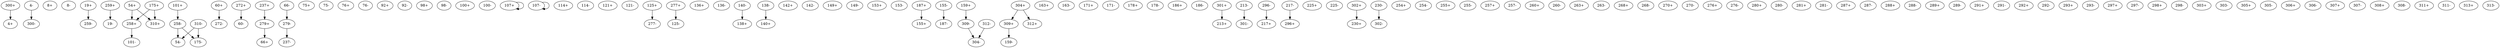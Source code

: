 digraph adj {
graph [k=45]
edge [d=-44]
"4+" [l=50 C=47]
"4-" [l=50 C=47]
"8+" [l=112 C=382]
"8-" [l=112 C=382]
"19+" [l=149 C=406]
"19-" [l=149 C=406]
"54+" [l=71 C=208]
"54-" [l=71 C=208]
"60+" [l=153 C=987]
"60-" [l=153 C=987]
"66+" [l=127 C=473]
"66-" [l=127 C=473]
"75+" [l=97 C=313]
"75-" [l=97 C=313]
"76+" [l=165 C=1091]
"76-" [l=165 C=1091]
"92+" [l=133 C=442]
"92-" [l=133 C=442]
"98+" [l=184 C=735]
"98-" [l=184 C=735]
"100+" [l=117 C=315]
"100-" [l=117 C=315]
"101+" [l=205 C=1057]
"101-" [l=205 C=1057]
"107+" [l=45 C=6]
"107-" [l=45 C=6]
"114+" [l=106 C=470]
"114-" [l=106 C=470]
"121+" [l=99 C=309]
"121-" [l=99 C=309]
"125+" [l=122 C=369]
"125-" [l=122 C=369]
"136+" [l=189 C=653]
"136-" [l=189 C=653]
"138+" [l=110 C=516]
"138-" [l=110 C=516]
"140+" [l=2038 C=19872]
"140-" [l=2038 C=19872]
"142+" [l=214 C=1213]
"142-" [l=214 C=1213]
"149+" [l=171 C=1079]
"149-" [l=171 C=1079]
"153+" [l=90 C=338]
"153-" [l=90 C=338]
"155+" [l=49 C=32]
"155-" [l=49 C=32]
"159+" [l=118 C=431]
"159-" [l=118 C=431]
"163+" [l=146 C=460]
"163-" [l=146 C=460]
"171+" [l=118 C=560]
"171-" [l=118 C=560]
"175+" [l=56 C=165]
"175-" [l=56 C=165]
"178+" [l=191 C=778]
"178-" [l=191 C=778]
"186+" [l=458 C=3548]
"186-" [l=458 C=3548]
"187+" [l=67 C=156]
"187-" [l=67 C=156]
"213+" [l=67 C=563]
"213-" [l=67 C=563]
"217+" [l=94 C=335]
"217-" [l=94 C=335]
"225+" [l=2265 C=21240]
"225-" [l=2265 C=21240]
"230+" [l=95 C=338]
"230-" [l=95 C=338]
"237+" [l=91 C=440]
"237-" [l=91 C=440]
"254+" [l=2496 C=24820]
"254-" [l=2496 C=24820]
"255+" [l=11532 C=118541]
"255-" [l=11532 C=118541]
"257+" [l=20978 C=198730]
"257-" [l=20978 C=198730]
"258+" [l=1161 C=10947]
"258-" [l=1161 C=10947]
"259+" [l=1824 C=16548]
"259-" [l=1824 C=16548]
"260+" [l=2320 C=20018]
"260-" [l=2320 C=20018]
"263+" [l=1610 C=13471]
"263-" [l=1610 C=13471]
"268+" [l=683 C=4725]
"268-" [l=683 C=4725]
"270+" [l=1848 C=16597]
"270-" [l=1848 C=16597]
"272+" [l=1729 C=16235]
"272-" [l=1729 C=16235]
"276+" [l=1950 C=16135]
"276-" [l=1950 C=16135]
"277+" [l=4022 C=41791]
"277-" [l=4022 C=41791]
"279+" [l=10248 C=104122]
"279-" [l=10248 C=104122]
"280+" [l=2951 C=27534]
"280-" [l=2951 C=27534]
"281+" [l=3733 C=31978]
"281-" [l=3733 C=31978]
"287+" [l=7898 C=70339]
"287-" [l=7898 C=70339]
"288+" [l=1607 C=14313]
"288-" [l=1607 C=14313]
"289+" [l=6786 C=68522]
"289-" [l=6786 C=68522]
"291+" [l=2481 C=24258]
"291-" [l=2481 C=24258]
"292+" [l=1969 C=17003]
"292-" [l=1969 C=17003]
"293+" [l=2259 C=24716]
"293-" [l=2259 C=24716]
"296+" [l=6432 C=58454]
"296-" [l=6432 C=58454]
"297+" [l=1631 C=12038]
"297-" [l=1631 C=12038]
"298+" [l=2418 C=23963]
"298-" [l=2418 C=23963]
"300+" [l=7111 C=68836]
"300-" [l=7111 C=68836]
"301+" [l=3886 C=40578]
"301-" [l=3886 C=40578]
"302+" [l=1939 C=15968]
"302-" [l=1939 C=15968]
"303+" [l=7265 C=71655]
"303-" [l=7265 C=71655]
"304+" [l=13457 C=127662]
"304-" [l=13457 C=127662]
"305+" [l=4943 C=43025]
"305-" [l=4943 C=43025]
"306+" [l=4861 C=46852]
"306-" [l=4861 C=46852]
"307+" [l=4853 C=47568]
"307-" [l=4853 C=47568]
"308+" [l=20114 C=185849]
"308-" [l=20114 C=185849]
"309+" [l=4778 C=41837]
"309-" [l=4778 C=41837]
"310+" [l=5692 C=56394]
"310-" [l=5692 C=56394]
"311+" [l=7639 C=70215]
"311-" [l=7639 C=70215]
"312+" [l=6156 C=52672]
"312-" [l=6156 C=52672]
"313+" [l=10724 C=94627]
"313-" [l=10724 C=94627]
"4-" -> "300-"
"19+" -> "259-" [d=-37]
"54+" -> "258+"
"54+" -> "310+"
"60+" -> "272-"
"66-" -> "279-" [d=-40]
"101+" -> "258-" [d=-33]
"107+" -> "107+" [d=-43]
"107-" -> "107-" [d=-43]
"125+" -> "277-" [d=-37]
"138-" -> "140+" [d=-39]
"140-" -> "138+" [d=-39]
"155-" -> "187-"
"159+" -> "309-" [d=-35]
"175+" -> "258+"
"175+" -> "310+"
"187+" -> "155+"
"213-" -> "301-"
"217-" -> "296+" [d=-33]
"230-" -> "302-" [d=-15]
"237+" -> "279+" [d=-13]
"258+" -> "101-" [d=-33]
"258-" -> "54-"
"258-" -> "175-"
"259+" -> "19-" [d=-37]
"272+" -> "60-"
"277+" -> "125-" [d=-37]
"279+" -> "66+" [d=-40]
"279-" -> "237-" [d=-13]
"296-" -> "217+" [d=-33]
"300+" -> "4+"
"301+" -> "213+"
"302+" -> "230+" [d=-15]
"304+" -> "309+" [d=-2629]
"304+" -> "312+" [d=-2629]
"309+" -> "159-" [d=-35]
"309-" -> "304-" [d=-2629]
"310-" -> "54-"
"310-" -> "175-"
"312-" -> "304-" [d=-2629]
}
